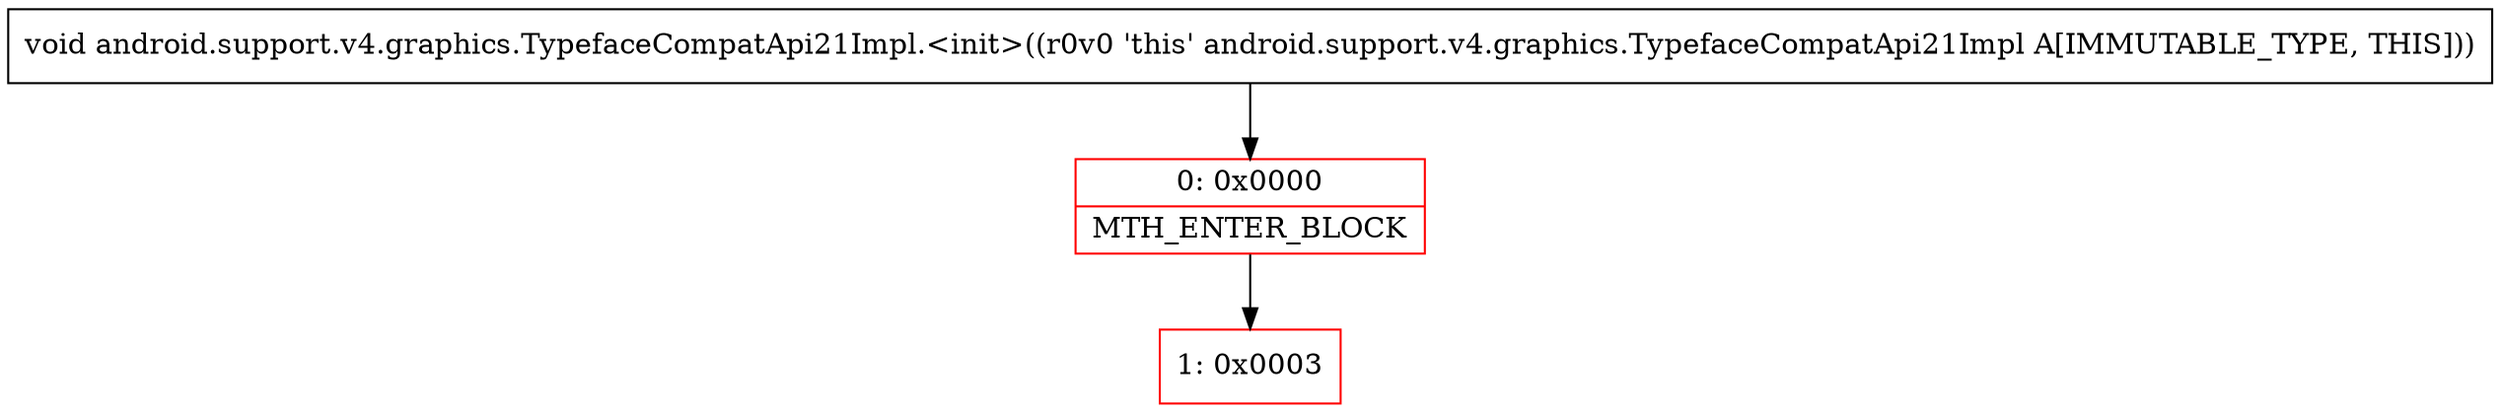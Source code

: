 digraph "CFG forandroid.support.v4.graphics.TypefaceCompatApi21Impl.\<init\>()V" {
subgraph cluster_Region_416304705 {
label = "R(0)";
node [shape=record,color=blue];
}
Node_0 [shape=record,color=red,label="{0\:\ 0x0000|MTH_ENTER_BLOCK\l}"];
Node_1 [shape=record,color=red,label="{1\:\ 0x0003}"];
MethodNode[shape=record,label="{void android.support.v4.graphics.TypefaceCompatApi21Impl.\<init\>((r0v0 'this' android.support.v4.graphics.TypefaceCompatApi21Impl A[IMMUTABLE_TYPE, THIS])) }"];
MethodNode -> Node_0;
Node_0 -> Node_1;
}

